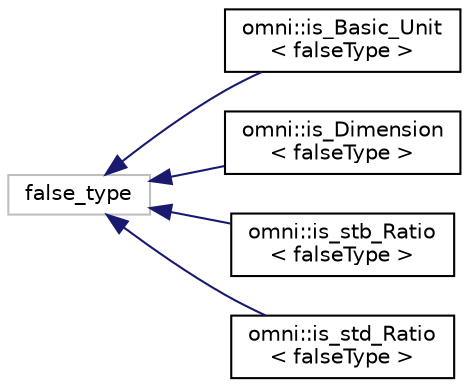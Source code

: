 digraph "Graphical Class Hierarchy"
{
  edge [fontname="Helvetica",fontsize="10",labelfontname="Helvetica",labelfontsize="10"];
  node [fontname="Helvetica",fontsize="10",shape=record];
  rankdir="LR";
  Node28 [label="false_type",height=0.2,width=0.4,color="grey75", fillcolor="white", style="filled"];
  Node28 -> Node0 [dir="back",color="midnightblue",fontsize="10",style="solid",fontname="Helvetica"];
  Node0 [label="omni::is_Basic_Unit\l\< falseType \>",height=0.2,width=0.4,color="black", fillcolor="white", style="filled",URL="$structomni_1_1is__Basic__Unit.html"];
  Node28 -> Node30 [dir="back",color="midnightblue",fontsize="10",style="solid",fontname="Helvetica"];
  Node30 [label="omni::is_Dimension\l\< falseType \>",height=0.2,width=0.4,color="black", fillcolor="white", style="filled",URL="$structomni_1_1is__Dimension.html"];
  Node28 -> Node31 [dir="back",color="midnightblue",fontsize="10",style="solid",fontname="Helvetica"];
  Node31 [label="omni::is_stb_Ratio\l\< falseType \>",height=0.2,width=0.4,color="black", fillcolor="white", style="filled",URL="$structomni_1_1is__stb__Ratio.html"];
  Node28 -> Node32 [dir="back",color="midnightblue",fontsize="10",style="solid",fontname="Helvetica"];
  Node32 [label="omni::is_std_Ratio\l\< falseType \>",height=0.2,width=0.4,color="black", fillcolor="white", style="filled",URL="$structomni_1_1is__std__Ratio.html"];
}
